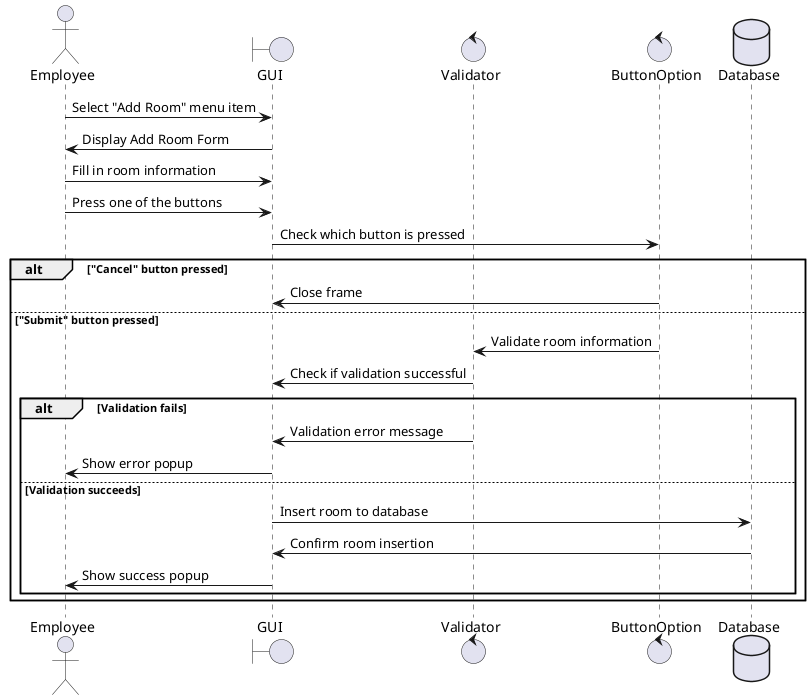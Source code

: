 @startuml room-add

actor Employee as E
boundary GUI as G
control Validator as V
control ButtonOption as O
database Database as D

E -> G : Select "Add Room" menu item
G -> E : Display Add Room Form
E -> G : Fill in room information
E -> G : Press one of the buttons
G -> O : Check which button is pressed
alt "Cancel" button pressed
    O-> G : Close frame
else "Submit" button pressed
    O -> V : Validate room information
    V -> G : Check if validation successful
    alt Validation fails
        V -> G : Validation error message
        G -> E : Show error popup
    else Validation succeeds
        G -> D : Insert room to database
        D -> G : Confirm room insertion
        G -> E : Show success popup
    end
end
@enduml
